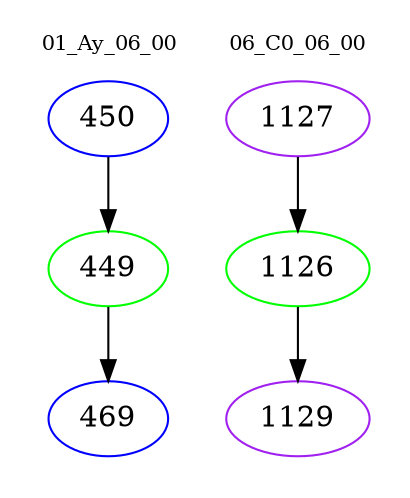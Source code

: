digraph{
subgraph cluster_0 {
color = white
label = "01_Ay_06_00";
fontsize=10;
T0_450 [label="450", color="blue"]
T0_450 -> T0_449 [color="black"]
T0_449 [label="449", color="green"]
T0_449 -> T0_469 [color="black"]
T0_469 [label="469", color="blue"]
}
subgraph cluster_1 {
color = white
label = "06_C0_06_00";
fontsize=10;
T1_1127 [label="1127", color="purple"]
T1_1127 -> T1_1126 [color="black"]
T1_1126 [label="1126", color="green"]
T1_1126 -> T1_1129 [color="black"]
T1_1129 [label="1129", color="purple"]
}
}
